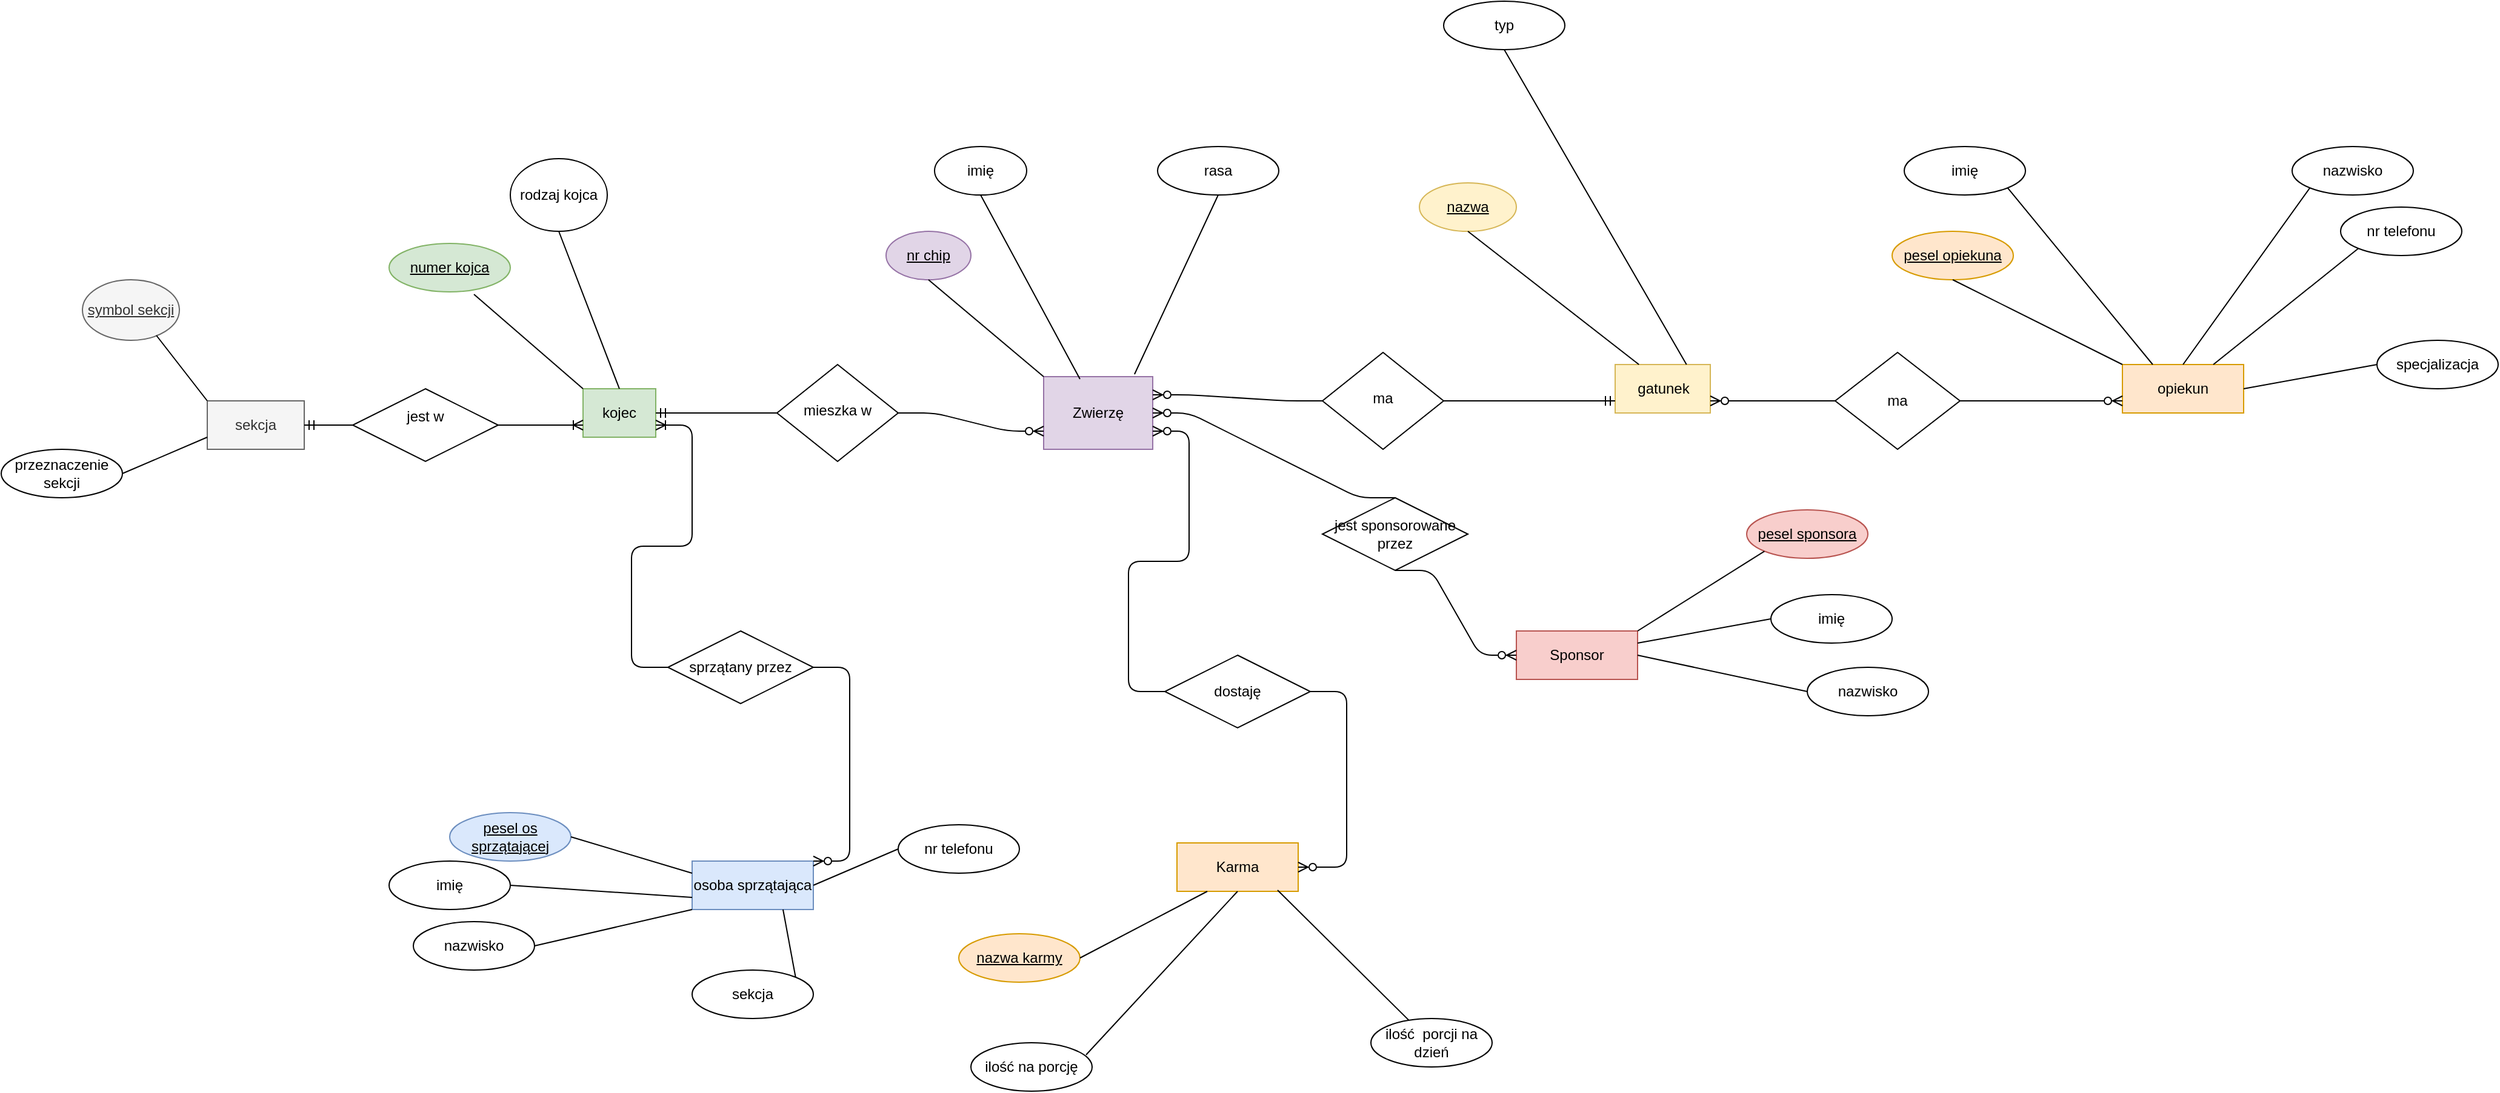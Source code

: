<mxfile version="14.2.5" type="github">
  <diagram id="C5RBs43oDa-KdzZeNtuy" name="Page-1">
    <mxGraphModel dx="2249" dy="1932" grid="1" gridSize="10" guides="1" tooltips="1" connect="1" arrows="1" fold="1" page="1" pageScale="1" pageWidth="827" pageHeight="1169" math="0" shadow="0">
      <root>
        <mxCell id="WIyWlLk6GJQsqaUBKTNV-0" />
        <mxCell id="WIyWlLk6GJQsqaUBKTNV-1" parent="WIyWlLk6GJQsqaUBKTNV-0" />
        <mxCell id="WIyWlLk6GJQsqaUBKTNV-6" value="mieszka w " style="rhombus;whiteSpace=wrap;html=1;shadow=0;fontFamily=Helvetica;fontSize=12;align=center;strokeWidth=1;spacing=6;spacingTop=-4;" parent="WIyWlLk6GJQsqaUBKTNV-1" vertex="1">
          <mxGeometry x="120" y="190" width="100" height="80" as="geometry" />
        </mxCell>
        <mxCell id="WIyWlLk6GJQsqaUBKTNV-10" value="ma" style="rhombus;whiteSpace=wrap;html=1;shadow=0;fontFamily=Helvetica;fontSize=12;align=center;strokeWidth=1;spacing=6;spacingTop=-4;" parent="WIyWlLk6GJQsqaUBKTNV-1" vertex="1">
          <mxGeometry x="570" y="180" width="100" height="80" as="geometry" />
        </mxCell>
        <mxCell id="AtNqJytcrfJLCUg2Z2qq-7" value="ma" style="rhombus;whiteSpace=wrap;html=1;" parent="WIyWlLk6GJQsqaUBKTNV-1" vertex="1">
          <mxGeometry x="993" y="180" width="103" height="80" as="geometry" />
        </mxCell>
        <mxCell id="AtNqJytcrfJLCUg2Z2qq-10" value="Zwierzę" style="rounded=0;whiteSpace=wrap;html=1;fillColor=#e1d5e7;strokeColor=#9673a6;" parent="WIyWlLk6GJQsqaUBKTNV-1" vertex="1">
          <mxGeometry x="340" y="200" width="90" height="60" as="geometry" />
        </mxCell>
        <mxCell id="AtNqJytcrfJLCUg2Z2qq-11" value="kojec" style="rounded=0;whiteSpace=wrap;html=1;fillColor=#d5e8d4;strokeColor=#82b366;" parent="WIyWlLk6GJQsqaUBKTNV-1" vertex="1">
          <mxGeometry x="-40" y="210" width="60" height="40" as="geometry" />
        </mxCell>
        <mxCell id="AtNqJytcrfJLCUg2Z2qq-15" value="" style="edgeStyle=entityRelationEdgeStyle;fontSize=12;html=1;endArrow=ERmandOne;exitX=0;exitY=0.5;exitDx=0;exitDy=0;" parent="WIyWlLk6GJQsqaUBKTNV-1" source="WIyWlLk6GJQsqaUBKTNV-6" target="AtNqJytcrfJLCUg2Z2qq-11" edge="1">
          <mxGeometry width="100" height="100" relative="1" as="geometry">
            <mxPoint x="180" y="440" as="sourcePoint" />
            <mxPoint x="280" y="340" as="targetPoint" />
          </mxGeometry>
        </mxCell>
        <mxCell id="AtNqJytcrfJLCUg2Z2qq-17" value="sekcja" style="rounded=0;whiteSpace=wrap;html=1;fillColor=#f5f5f5;strokeColor=#666666;fontColor=#333333;" parent="WIyWlLk6GJQsqaUBKTNV-1" vertex="1">
          <mxGeometry x="-350" y="220" width="80" height="40" as="geometry" />
        </mxCell>
        <mxCell id="AtNqJytcrfJLCUg2Z2qq-21" value="imię" style="ellipse;whiteSpace=wrap;html=1;" parent="WIyWlLk6GJQsqaUBKTNV-1" vertex="1">
          <mxGeometry x="250" y="10" width="76" height="40" as="geometry" />
        </mxCell>
        <mxCell id="AtNqJytcrfJLCUg2Z2qq-23" value="" style="edgeStyle=entityRelationEdgeStyle;fontSize=12;html=1;endArrow=ERzeroToMany;endFill=1;entryX=0;entryY=0.75;entryDx=0;entryDy=0;exitX=1;exitY=0.5;exitDx=0;exitDy=0;" parent="WIyWlLk6GJQsqaUBKTNV-1" source="WIyWlLk6GJQsqaUBKTNV-6" target="AtNqJytcrfJLCUg2Z2qq-10" edge="1">
          <mxGeometry width="100" height="100" relative="1" as="geometry">
            <mxPoint x="230" y="230" as="sourcePoint" />
            <mxPoint x="330" y="130" as="targetPoint" />
          </mxGeometry>
        </mxCell>
        <mxCell id="AtNqJytcrfJLCUg2Z2qq-26" value="rodzaj kojca" style="ellipse;whiteSpace=wrap;html=1;" parent="WIyWlLk6GJQsqaUBKTNV-1" vertex="1">
          <mxGeometry x="-100" y="20" width="80" height="60" as="geometry" />
        </mxCell>
        <mxCell id="AtNqJytcrfJLCUg2Z2qq-27" value="gatunek" style="rounded=0;whiteSpace=wrap;html=1;fillColor=#fff2cc;strokeColor=#d6b656;" parent="WIyWlLk6GJQsqaUBKTNV-1" vertex="1">
          <mxGeometry x="811.5" y="190" width="78.5" height="40" as="geometry" />
        </mxCell>
        <mxCell id="AtNqJytcrfJLCUg2Z2qq-28" value="" style="edgeStyle=entityRelationEdgeStyle;fontSize=12;html=1;endArrow=ERzeroToMany;endFill=1;exitX=0;exitY=0.5;exitDx=0;exitDy=0;entryX=1;entryY=0.25;entryDx=0;entryDy=0;" parent="WIyWlLk6GJQsqaUBKTNV-1" source="WIyWlLk6GJQsqaUBKTNV-10" target="AtNqJytcrfJLCUg2Z2qq-10" edge="1">
          <mxGeometry width="100" height="100" relative="1" as="geometry">
            <mxPoint x="210" y="470" as="sourcePoint" />
            <mxPoint x="432" y="220" as="targetPoint" />
          </mxGeometry>
        </mxCell>
        <mxCell id="AtNqJytcrfJLCUg2Z2qq-29" value="" style="edgeStyle=entityRelationEdgeStyle;fontSize=12;html=1;endArrow=ERzeroToMany;endFill=1;exitX=0;exitY=0.5;exitDx=0;exitDy=0;entryX=1;entryY=0.75;entryDx=0;entryDy=0;" parent="WIyWlLk6GJQsqaUBKTNV-1" source="AtNqJytcrfJLCUg2Z2qq-7" target="AtNqJytcrfJLCUg2Z2qq-27" edge="1">
          <mxGeometry width="100" height="100" relative="1" as="geometry">
            <mxPoint x="590.75" y="280" as="sourcePoint" />
            <mxPoint x="760" y="260" as="targetPoint" />
          </mxGeometry>
        </mxCell>
        <mxCell id="AtNqJytcrfJLCUg2Z2qq-31" value="&lt;div&gt;jest w&lt;/div&gt;&lt;div&gt;&lt;br&gt;&lt;/div&gt;" style="shape=rhombus;perimeter=rhombusPerimeter;whiteSpace=wrap;html=1;align=center;" parent="WIyWlLk6GJQsqaUBKTNV-1" vertex="1">
          <mxGeometry x="-230" y="210" width="120" height="60" as="geometry" />
        </mxCell>
        <mxCell id="AtNqJytcrfJLCUg2Z2qq-34" value="opiekun" style="whiteSpace=wrap;html=1;align=center;fillColor=#ffe6cc;strokeColor=#d79b00;" parent="WIyWlLk6GJQsqaUBKTNV-1" vertex="1">
          <mxGeometry x="1230" y="190" width="100" height="40" as="geometry" />
        </mxCell>
        <mxCell id="AtNqJytcrfJLCUg2Z2qq-35" value="Sponsor" style="whiteSpace=wrap;html=1;align=center;fillColor=#f8cecc;strokeColor=#b85450;" parent="WIyWlLk6GJQsqaUBKTNV-1" vertex="1">
          <mxGeometry x="730" y="410" width="100" height="40" as="geometry" />
        </mxCell>
        <mxCell id="AtNqJytcrfJLCUg2Z2qq-36" value="osoba sprzątająca" style="whiteSpace=wrap;html=1;align=center;fillColor=#dae8fc;strokeColor=#6c8ebf;" parent="WIyWlLk6GJQsqaUBKTNV-1" vertex="1">
          <mxGeometry x="50" y="600" width="100" height="40" as="geometry" />
        </mxCell>
        <mxCell id="AtNqJytcrfJLCUg2Z2qq-37" value="sprzątany przez" style="shape=rhombus;perimeter=rhombusPerimeter;whiteSpace=wrap;html=1;align=center;" parent="WIyWlLk6GJQsqaUBKTNV-1" vertex="1">
          <mxGeometry x="30" y="410" width="120" height="60" as="geometry" />
        </mxCell>
        <mxCell id="AtNqJytcrfJLCUg2Z2qq-38" value="" style="edgeStyle=entityRelationEdgeStyle;fontSize=12;html=1;endArrow=ERoneToMany;entryX=1;entryY=0.75;entryDx=0;entryDy=0;exitX=0;exitY=0.5;exitDx=0;exitDy=0;" parent="WIyWlLk6GJQsqaUBKTNV-1" source="AtNqJytcrfJLCUg2Z2qq-37" target="AtNqJytcrfJLCUg2Z2qq-11" edge="1">
          <mxGeometry width="100" height="100" relative="1" as="geometry">
            <mxPoint x="210" y="470" as="sourcePoint" />
            <mxPoint x="310" y="370" as="targetPoint" />
          </mxGeometry>
        </mxCell>
        <mxCell id="AtNqJytcrfJLCUg2Z2qq-39" value="" style="edgeStyle=entityRelationEdgeStyle;fontSize=12;html=1;endArrow=ERzeroToMany;endFill=1;exitX=1;exitY=0.5;exitDx=0;exitDy=0;entryX=1;entryY=0;entryDx=0;entryDy=0;" parent="WIyWlLk6GJQsqaUBKTNV-1" source="AtNqJytcrfJLCUg2Z2qq-37" target="AtNqJytcrfJLCUg2Z2qq-36" edge="1">
          <mxGeometry width="100" height="100" relative="1" as="geometry">
            <mxPoint x="210" y="470" as="sourcePoint" />
            <mxPoint x="310" y="370" as="targetPoint" />
          </mxGeometry>
        </mxCell>
        <mxCell id="AtNqJytcrfJLCUg2Z2qq-40" value="" style="edgeStyle=entityRelationEdgeStyle;fontSize=12;html=1;endArrow=ERzeroToMany;endFill=1;entryX=0;entryY=0.75;entryDx=0;entryDy=0;" parent="WIyWlLk6GJQsqaUBKTNV-1" source="AtNqJytcrfJLCUg2Z2qq-7" target="AtNqJytcrfJLCUg2Z2qq-34" edge="1">
          <mxGeometry width="100" height="100" relative="1" as="geometry">
            <mxPoint x="210" y="470" as="sourcePoint" />
            <mxPoint x="310" y="370" as="targetPoint" />
          </mxGeometry>
        </mxCell>
        <mxCell id="AtNqJytcrfJLCUg2Z2qq-42" value="" style="edgeStyle=entityRelationEdgeStyle;fontSize=12;html=1;endArrow=ERmandOne;entryX=1;entryY=0.5;entryDx=0;entryDy=0;exitX=0;exitY=0.5;exitDx=0;exitDy=0;" parent="WIyWlLk6GJQsqaUBKTNV-1" source="AtNqJytcrfJLCUg2Z2qq-31" target="AtNqJytcrfJLCUg2Z2qq-17" edge="1">
          <mxGeometry width="100" height="100" relative="1" as="geometry">
            <mxPoint x="210" y="470" as="sourcePoint" />
            <mxPoint x="310" y="370" as="targetPoint" />
          </mxGeometry>
        </mxCell>
        <mxCell id="AtNqJytcrfJLCUg2Z2qq-43" value="" style="edgeStyle=entityRelationEdgeStyle;fontSize=12;html=1;endArrow=ERmandOne;entryX=0;entryY=0.75;entryDx=0;entryDy=0;exitX=1;exitY=0.5;exitDx=0;exitDy=0;" parent="WIyWlLk6GJQsqaUBKTNV-1" source="WIyWlLk6GJQsqaUBKTNV-10" target="AtNqJytcrfJLCUg2Z2qq-27" edge="1">
          <mxGeometry width="100" height="100" relative="1" as="geometry">
            <mxPoint x="210" y="470" as="sourcePoint" />
            <mxPoint x="310" y="370" as="targetPoint" />
          </mxGeometry>
        </mxCell>
        <mxCell id="AtNqJytcrfJLCUg2Z2qq-44" value="" style="edgeStyle=entityRelationEdgeStyle;fontSize=12;html=1;endArrow=ERoneToMany;entryX=0;entryY=0.75;entryDx=0;entryDy=0;exitX=1;exitY=0.5;exitDx=0;exitDy=0;" parent="WIyWlLk6GJQsqaUBKTNV-1" source="AtNqJytcrfJLCUg2Z2qq-31" target="AtNqJytcrfJLCUg2Z2qq-11" edge="1">
          <mxGeometry width="100" height="100" relative="1" as="geometry">
            <mxPoint x="210" y="470" as="sourcePoint" />
            <mxPoint x="310" y="370" as="targetPoint" />
          </mxGeometry>
        </mxCell>
        <mxCell id="AtNqJytcrfJLCUg2Z2qq-45" value="jest sponsorowane przez" style="shape=rhombus;perimeter=rhombusPerimeter;whiteSpace=wrap;html=1;align=center;" parent="WIyWlLk6GJQsqaUBKTNV-1" vertex="1">
          <mxGeometry x="570" y="300" width="120" height="60" as="geometry" />
        </mxCell>
        <mxCell id="AtNqJytcrfJLCUg2Z2qq-46" value="" style="edgeStyle=entityRelationEdgeStyle;fontSize=12;html=1;endArrow=ERzeroToMany;endFill=1;exitX=0.5;exitY=0;exitDx=0;exitDy=0;entryX=1;entryY=0.5;entryDx=0;entryDy=0;" parent="WIyWlLk6GJQsqaUBKTNV-1" source="AtNqJytcrfJLCUg2Z2qq-45" target="AtNqJytcrfJLCUg2Z2qq-10" edge="1">
          <mxGeometry width="100" height="100" relative="1" as="geometry">
            <mxPoint x="210" y="470" as="sourcePoint" />
            <mxPoint x="510" y="290" as="targetPoint" />
          </mxGeometry>
        </mxCell>
        <mxCell id="AtNqJytcrfJLCUg2Z2qq-47" value="" style="edgeStyle=entityRelationEdgeStyle;fontSize=12;html=1;endArrow=ERzeroToMany;endFill=1;entryX=0;entryY=0.5;entryDx=0;entryDy=0;exitX=0.5;exitY=1;exitDx=0;exitDy=0;" parent="WIyWlLk6GJQsqaUBKTNV-1" source="AtNqJytcrfJLCUg2Z2qq-45" target="AtNqJytcrfJLCUg2Z2qq-35" edge="1">
          <mxGeometry width="100" height="100" relative="1" as="geometry">
            <mxPoint x="210" y="470" as="sourcePoint" />
            <mxPoint x="310" y="370" as="targetPoint" />
          </mxGeometry>
        </mxCell>
        <mxCell id="AtNqJytcrfJLCUg2Z2qq-49" value="numer kojca" style="ellipse;whiteSpace=wrap;html=1;align=center;fontStyle=4;fillColor=#d5e8d4;strokeColor=#82b366;" parent="WIyWlLk6GJQsqaUBKTNV-1" vertex="1">
          <mxGeometry x="-200" y="90" width="100" height="40" as="geometry" />
        </mxCell>
        <mxCell id="AtNqJytcrfJLCUg2Z2qq-50" value="nr chip" style="ellipse;whiteSpace=wrap;html=1;align=center;fontStyle=4;fillColor=#e1d5e7;strokeColor=#9673a6;" parent="WIyWlLk6GJQsqaUBKTNV-1" vertex="1">
          <mxGeometry x="210" y="80" width="70" height="40" as="geometry" />
        </mxCell>
        <mxCell id="AtNqJytcrfJLCUg2Z2qq-51" value="symbol sekcji" style="ellipse;whiteSpace=wrap;html=1;align=center;fontStyle=4;fillColor=#f5f5f5;strokeColor=#666666;fontColor=#333333;" parent="WIyWlLk6GJQsqaUBKTNV-1" vertex="1">
          <mxGeometry x="-453" y="120" width="80" height="50" as="geometry" />
        </mxCell>
        <mxCell id="AtNqJytcrfJLCUg2Z2qq-53" value="nazwa" style="ellipse;whiteSpace=wrap;html=1;align=center;fontStyle=4;fillColor=#fff2cc;strokeColor=#d6b656;" parent="WIyWlLk6GJQsqaUBKTNV-1" vertex="1">
          <mxGeometry x="650" y="40" width="80" height="40" as="geometry" />
        </mxCell>
        <mxCell id="AtNqJytcrfJLCUg2Z2qq-55" value="typ" style="ellipse;whiteSpace=wrap;html=1;align=center;" parent="WIyWlLk6GJQsqaUBKTNV-1" vertex="1">
          <mxGeometry x="670" y="-110" width="100" height="40" as="geometry" />
        </mxCell>
        <mxCell id="AtNqJytcrfJLCUg2Z2qq-57" value="rasa" style="ellipse;whiteSpace=wrap;html=1;align=center;" parent="WIyWlLk6GJQsqaUBKTNV-1" vertex="1">
          <mxGeometry x="434" y="10" width="100" height="40" as="geometry" />
        </mxCell>
        <mxCell id="AtNqJytcrfJLCUg2Z2qq-60" value="pesel opiekuna" style="ellipse;whiteSpace=wrap;html=1;align=center;fontStyle=4;fillColor=#ffe6cc;strokeColor=#d79b00;" parent="WIyWlLk6GJQsqaUBKTNV-1" vertex="1">
          <mxGeometry x="1040" y="80" width="100" height="40" as="geometry" />
        </mxCell>
        <mxCell id="AtNqJytcrfJLCUg2Z2qq-63" value="imię" style="ellipse;whiteSpace=wrap;html=1;align=center;" parent="WIyWlLk6GJQsqaUBKTNV-1" vertex="1">
          <mxGeometry x="1050" y="10" width="100" height="40" as="geometry" />
        </mxCell>
        <mxCell id="AtNqJytcrfJLCUg2Z2qq-64" value="nazwisko" style="ellipse;whiteSpace=wrap;html=1;align=center;" parent="WIyWlLk6GJQsqaUBKTNV-1" vertex="1">
          <mxGeometry x="1370" y="10" width="100" height="40" as="geometry" />
        </mxCell>
        <mxCell id="AtNqJytcrfJLCUg2Z2qq-65" value="nr telefonu" style="ellipse;whiteSpace=wrap;html=1;align=center;" parent="WIyWlLk6GJQsqaUBKTNV-1" vertex="1">
          <mxGeometry x="1410" y="60" width="100" height="40" as="geometry" />
        </mxCell>
        <mxCell id="AtNqJytcrfJLCUg2Z2qq-66" value="specjalizacja" style="ellipse;whiteSpace=wrap;html=1;align=center;" parent="WIyWlLk6GJQsqaUBKTNV-1" vertex="1">
          <mxGeometry x="1440" y="170" width="100" height="40" as="geometry" />
        </mxCell>
        <mxCell id="AtNqJytcrfJLCUg2Z2qq-71" value="Karma" style="whiteSpace=wrap;html=1;align=center;fillColor=#ffe6cc;strokeColor=#d79b00;" parent="WIyWlLk6GJQsqaUBKTNV-1" vertex="1">
          <mxGeometry x="450" y="585" width="100" height="40" as="geometry" />
        </mxCell>
        <mxCell id="AtNqJytcrfJLCUg2Z2qq-72" value="dostaję" style="shape=rhombus;perimeter=rhombusPerimeter;whiteSpace=wrap;html=1;align=center;" parent="WIyWlLk6GJQsqaUBKTNV-1" vertex="1">
          <mxGeometry x="440" y="430" width="120" height="60" as="geometry" />
        </mxCell>
        <mxCell id="AtNqJytcrfJLCUg2Z2qq-73" value="" style="edgeStyle=entityRelationEdgeStyle;fontSize=12;html=1;endArrow=ERzeroToMany;endFill=1;entryX=1;entryY=0.75;entryDx=0;entryDy=0;exitX=0;exitY=0.5;exitDx=0;exitDy=0;" parent="WIyWlLk6GJQsqaUBKTNV-1" source="AtNqJytcrfJLCUg2Z2qq-72" target="AtNqJytcrfJLCUg2Z2qq-10" edge="1">
          <mxGeometry width="100" height="100" relative="1" as="geometry">
            <mxPoint x="190" y="340" as="sourcePoint" />
            <mxPoint x="290" y="240" as="targetPoint" />
          </mxGeometry>
        </mxCell>
        <mxCell id="AtNqJytcrfJLCUg2Z2qq-75" value="" style="edgeStyle=entityRelationEdgeStyle;fontSize=12;html=1;endArrow=ERzeroToMany;endFill=1;entryX=1;entryY=0.5;entryDx=0;entryDy=0;" parent="WIyWlLk6GJQsqaUBKTNV-1" source="AtNqJytcrfJLCUg2Z2qq-72" target="AtNqJytcrfJLCUg2Z2qq-71" edge="1">
          <mxGeometry width="100" height="100" relative="1" as="geometry">
            <mxPoint x="190" y="430" as="sourcePoint" />
            <mxPoint x="290" y="330" as="targetPoint" />
          </mxGeometry>
        </mxCell>
        <mxCell id="AtNqJytcrfJLCUg2Z2qq-76" value="pesel sponsora" style="ellipse;whiteSpace=wrap;html=1;align=center;fontStyle=4;fillColor=#f8cecc;strokeColor=#b85450;" parent="WIyWlLk6GJQsqaUBKTNV-1" vertex="1">
          <mxGeometry x="920" y="310" width="100" height="40" as="geometry" />
        </mxCell>
        <mxCell id="AtNqJytcrfJLCUg2Z2qq-77" value="imię" style="ellipse;whiteSpace=wrap;html=1;align=center;" parent="WIyWlLk6GJQsqaUBKTNV-1" vertex="1">
          <mxGeometry x="940" y="380" width="100" height="40" as="geometry" />
        </mxCell>
        <mxCell id="AtNqJytcrfJLCUg2Z2qq-78" value="nazwisko" style="ellipse;whiteSpace=wrap;html=1;align=center;" parent="WIyWlLk6GJQsqaUBKTNV-1" vertex="1">
          <mxGeometry x="970" y="440" width="100" height="40" as="geometry" />
        </mxCell>
        <mxCell id="AtNqJytcrfJLCUg2Z2qq-82" value="nazwa karmy" style="ellipse;whiteSpace=wrap;html=1;align=center;fontStyle=4;fillColor=#ffe6cc;strokeColor=#d79b00;" parent="WIyWlLk6GJQsqaUBKTNV-1" vertex="1">
          <mxGeometry x="270" y="660" width="100" height="40" as="geometry" />
        </mxCell>
        <mxCell id="AtNqJytcrfJLCUg2Z2qq-83" value="ilość na porcję" style="ellipse;whiteSpace=wrap;html=1;align=center;" parent="WIyWlLk6GJQsqaUBKTNV-1" vertex="1">
          <mxGeometry x="280" y="750" width="100" height="40" as="geometry" />
        </mxCell>
        <mxCell id="AtNqJytcrfJLCUg2Z2qq-84" value="ilość&amp;nbsp; porcji na dzień" style="ellipse;whiteSpace=wrap;html=1;align=center;" parent="WIyWlLk6GJQsqaUBKTNV-1" vertex="1">
          <mxGeometry x="610" y="730" width="100" height="40" as="geometry" />
        </mxCell>
        <mxCell id="AtNqJytcrfJLCUg2Z2qq-88" value="pesel os sprzątającej" style="ellipse;whiteSpace=wrap;html=1;align=center;fontStyle=4;fillColor=#dae8fc;strokeColor=#6c8ebf;" parent="WIyWlLk6GJQsqaUBKTNV-1" vertex="1">
          <mxGeometry x="-150" y="560" width="100" height="40" as="geometry" />
        </mxCell>
        <mxCell id="AtNqJytcrfJLCUg2Z2qq-89" value="imię" style="ellipse;whiteSpace=wrap;html=1;align=center;" parent="WIyWlLk6GJQsqaUBKTNV-1" vertex="1">
          <mxGeometry x="-200" y="600" width="100" height="40" as="geometry" />
        </mxCell>
        <mxCell id="AtNqJytcrfJLCUg2Z2qq-90" value="nazwisko" style="ellipse;whiteSpace=wrap;html=1;align=center;" parent="WIyWlLk6GJQsqaUBKTNV-1" vertex="1">
          <mxGeometry x="-180" y="650" width="100" height="40" as="geometry" />
        </mxCell>
        <mxCell id="AtNqJytcrfJLCUg2Z2qq-91" value="nr telefonu" style="ellipse;whiteSpace=wrap;html=1;align=center;" parent="WIyWlLk6GJQsqaUBKTNV-1" vertex="1">
          <mxGeometry x="220" y="570" width="100" height="40" as="geometry" />
        </mxCell>
        <mxCell id="AtNqJytcrfJLCUg2Z2qq-92" value="sekcja" style="ellipse;whiteSpace=wrap;html=1;align=center;" parent="WIyWlLk6GJQsqaUBKTNV-1" vertex="1">
          <mxGeometry x="50" y="690" width="100" height="40" as="geometry" />
        </mxCell>
        <mxCell id="AtNqJytcrfJLCUg2Z2qq-98" value="przeznaczenie sekcji" style="ellipse;whiteSpace=wrap;html=1;align=center;" parent="WIyWlLk6GJQsqaUBKTNV-1" vertex="1">
          <mxGeometry x="-520" y="260" width="100" height="40" as="geometry" />
        </mxCell>
        <mxCell id="gEE1qbGQ1iS_gHN7Rzo_-0" value="" style="endArrow=none;html=1;rounded=0;entryX=0.5;entryY=0;entryDx=0;entryDy=0;exitX=0.5;exitY=1;exitDx=0;exitDy=0;" edge="1" parent="WIyWlLk6GJQsqaUBKTNV-1" source="AtNqJytcrfJLCUg2Z2qq-26" target="AtNqJytcrfJLCUg2Z2qq-11">
          <mxGeometry relative="1" as="geometry">
            <mxPoint x="-190" y="270" as="sourcePoint" />
            <mxPoint x="-30" y="270" as="targetPoint" />
          </mxGeometry>
        </mxCell>
        <mxCell id="gEE1qbGQ1iS_gHN7Rzo_-1" value="" style="endArrow=none;html=1;rounded=0;entryX=0;entryY=0;entryDx=0;entryDy=0;exitX=0.7;exitY=1.05;exitDx=0;exitDy=0;exitPerimeter=0;" edge="1" parent="WIyWlLk6GJQsqaUBKTNV-1" source="AtNqJytcrfJLCUg2Z2qq-49" target="AtNqJytcrfJLCUg2Z2qq-11">
          <mxGeometry relative="1" as="geometry">
            <mxPoint x="-190" y="270" as="sourcePoint" />
            <mxPoint x="-30" y="270" as="targetPoint" />
          </mxGeometry>
        </mxCell>
        <mxCell id="gEE1qbGQ1iS_gHN7Rzo_-2" value="" style="endArrow=none;html=1;rounded=0;exitX=0.763;exitY=0.92;exitDx=0;exitDy=0;exitPerimeter=0;entryX=0;entryY=0;entryDx=0;entryDy=0;" edge="1" parent="WIyWlLk6GJQsqaUBKTNV-1" source="AtNqJytcrfJLCUg2Z2qq-51" target="AtNqJytcrfJLCUg2Z2qq-17">
          <mxGeometry relative="1" as="geometry">
            <mxPoint x="-190" y="270" as="sourcePoint" />
            <mxPoint x="-30" y="270" as="targetPoint" />
          </mxGeometry>
        </mxCell>
        <mxCell id="gEE1qbGQ1iS_gHN7Rzo_-3" value="" style="endArrow=none;html=1;rounded=0;exitX=1;exitY=0.5;exitDx=0;exitDy=0;entryX=0;entryY=0.75;entryDx=0;entryDy=0;" edge="1" parent="WIyWlLk6GJQsqaUBKTNV-1" source="AtNqJytcrfJLCUg2Z2qq-98" target="AtNqJytcrfJLCUg2Z2qq-17">
          <mxGeometry relative="1" as="geometry">
            <mxPoint x="-190" y="270" as="sourcePoint" />
            <mxPoint x="-30" y="270" as="targetPoint" />
          </mxGeometry>
        </mxCell>
        <mxCell id="gEE1qbGQ1iS_gHN7Rzo_-4" value="" style="endArrow=none;html=1;rounded=0;exitX=0.5;exitY=1;exitDx=0;exitDy=0;entryX=0;entryY=0;entryDx=0;entryDy=0;" edge="1" parent="WIyWlLk6GJQsqaUBKTNV-1" source="AtNqJytcrfJLCUg2Z2qq-50" target="AtNqJytcrfJLCUg2Z2qq-10">
          <mxGeometry relative="1" as="geometry">
            <mxPoint x="430" y="270" as="sourcePoint" />
            <mxPoint x="590" y="270" as="targetPoint" />
          </mxGeometry>
        </mxCell>
        <mxCell id="gEE1qbGQ1iS_gHN7Rzo_-5" value="" style="endArrow=none;html=1;rounded=0;exitX=0.5;exitY=1;exitDx=0;exitDy=0;entryX=0.333;entryY=0.033;entryDx=0;entryDy=0;entryPerimeter=0;" edge="1" parent="WIyWlLk6GJQsqaUBKTNV-1" source="AtNqJytcrfJLCUg2Z2qq-21" target="AtNqJytcrfJLCUg2Z2qq-10">
          <mxGeometry relative="1" as="geometry">
            <mxPoint x="430" y="270" as="sourcePoint" />
            <mxPoint x="590" y="270" as="targetPoint" />
          </mxGeometry>
        </mxCell>
        <mxCell id="gEE1qbGQ1iS_gHN7Rzo_-6" value="" style="endArrow=none;html=1;rounded=0;entryX=0.5;entryY=1;entryDx=0;entryDy=0;exitX=0.833;exitY=-0.033;exitDx=0;exitDy=0;exitPerimeter=0;" edge="1" parent="WIyWlLk6GJQsqaUBKTNV-1" source="AtNqJytcrfJLCUg2Z2qq-10" target="AtNqJytcrfJLCUg2Z2qq-57">
          <mxGeometry relative="1" as="geometry">
            <mxPoint x="430" y="270" as="sourcePoint" />
            <mxPoint x="590" y="270" as="targetPoint" />
          </mxGeometry>
        </mxCell>
        <mxCell id="gEE1qbGQ1iS_gHN7Rzo_-7" value="" style="endArrow=none;html=1;rounded=0;exitX=0.5;exitY=1;exitDx=0;exitDy=0;entryX=0.25;entryY=0;entryDx=0;entryDy=0;" edge="1" parent="WIyWlLk6GJQsqaUBKTNV-1" source="AtNqJytcrfJLCUg2Z2qq-53" target="AtNqJytcrfJLCUg2Z2qq-27">
          <mxGeometry relative="1" as="geometry">
            <mxPoint x="800" y="270" as="sourcePoint" />
            <mxPoint x="960" y="270" as="targetPoint" />
          </mxGeometry>
        </mxCell>
        <mxCell id="gEE1qbGQ1iS_gHN7Rzo_-8" value="" style="endArrow=none;html=1;rounded=0;exitX=0.5;exitY=1;exitDx=0;exitDy=0;entryX=0.75;entryY=0;entryDx=0;entryDy=0;" edge="1" parent="WIyWlLk6GJQsqaUBKTNV-1" source="AtNqJytcrfJLCUg2Z2qq-55" target="AtNqJytcrfJLCUg2Z2qq-27">
          <mxGeometry relative="1" as="geometry">
            <mxPoint x="800" y="270" as="sourcePoint" />
            <mxPoint x="960" y="270" as="targetPoint" />
          </mxGeometry>
        </mxCell>
        <mxCell id="gEE1qbGQ1iS_gHN7Rzo_-9" value="" style="endArrow=none;html=1;rounded=0;exitX=0.5;exitY=1;exitDx=0;exitDy=0;entryX=0;entryY=0;entryDx=0;entryDy=0;" edge="1" parent="WIyWlLk6GJQsqaUBKTNV-1" source="AtNqJytcrfJLCUg2Z2qq-60" target="AtNqJytcrfJLCUg2Z2qq-34">
          <mxGeometry relative="1" as="geometry">
            <mxPoint x="1180" y="270" as="sourcePoint" />
            <mxPoint x="1340" y="270" as="targetPoint" />
          </mxGeometry>
        </mxCell>
        <mxCell id="gEE1qbGQ1iS_gHN7Rzo_-10" value="" style="endArrow=none;html=1;rounded=0;exitX=1;exitY=1;exitDx=0;exitDy=0;entryX=0.25;entryY=0;entryDx=0;entryDy=0;" edge="1" parent="WIyWlLk6GJQsqaUBKTNV-1" source="AtNqJytcrfJLCUg2Z2qq-63" target="AtNqJytcrfJLCUg2Z2qq-34">
          <mxGeometry relative="1" as="geometry">
            <mxPoint x="1180" y="270" as="sourcePoint" />
            <mxPoint x="1340" y="270" as="targetPoint" />
          </mxGeometry>
        </mxCell>
        <mxCell id="gEE1qbGQ1iS_gHN7Rzo_-11" value="" style="endArrow=none;html=1;rounded=0;exitX=0;exitY=1;exitDx=0;exitDy=0;entryX=0.5;entryY=0;entryDx=0;entryDy=0;" edge="1" parent="WIyWlLk6GJQsqaUBKTNV-1" source="AtNqJytcrfJLCUg2Z2qq-64" target="AtNqJytcrfJLCUg2Z2qq-34">
          <mxGeometry relative="1" as="geometry">
            <mxPoint x="1180" y="270" as="sourcePoint" />
            <mxPoint x="1340" y="270" as="targetPoint" />
          </mxGeometry>
        </mxCell>
        <mxCell id="gEE1qbGQ1iS_gHN7Rzo_-12" value="" style="endArrow=none;html=1;rounded=0;entryX=0.75;entryY=0;entryDx=0;entryDy=0;exitX=0;exitY=1;exitDx=0;exitDy=0;" edge="1" parent="WIyWlLk6GJQsqaUBKTNV-1" source="AtNqJytcrfJLCUg2Z2qq-65" target="AtNqJytcrfJLCUg2Z2qq-34">
          <mxGeometry relative="1" as="geometry">
            <mxPoint x="1180" y="270" as="sourcePoint" />
            <mxPoint x="1340" y="270" as="targetPoint" />
          </mxGeometry>
        </mxCell>
        <mxCell id="gEE1qbGQ1iS_gHN7Rzo_-13" value="" style="endArrow=none;html=1;rounded=0;entryX=0;entryY=0.5;entryDx=0;entryDy=0;exitX=1;exitY=0.5;exitDx=0;exitDy=0;" edge="1" parent="WIyWlLk6GJQsqaUBKTNV-1" source="AtNqJytcrfJLCUg2Z2qq-34" target="AtNqJytcrfJLCUg2Z2qq-66">
          <mxGeometry relative="1" as="geometry">
            <mxPoint x="1180" y="270" as="sourcePoint" />
            <mxPoint x="1340" y="270" as="targetPoint" />
          </mxGeometry>
        </mxCell>
        <mxCell id="gEE1qbGQ1iS_gHN7Rzo_-14" value="" style="endArrow=none;html=1;rounded=0;exitX=1;exitY=0;exitDx=0;exitDy=0;entryX=0;entryY=1;entryDx=0;entryDy=0;" edge="1" parent="WIyWlLk6GJQsqaUBKTNV-1" source="AtNqJytcrfJLCUg2Z2qq-35" target="AtNqJytcrfJLCUg2Z2qq-76">
          <mxGeometry relative="1" as="geometry">
            <mxPoint x="860" y="390" as="sourcePoint" />
            <mxPoint x="1020" y="390" as="targetPoint" />
          </mxGeometry>
        </mxCell>
        <mxCell id="gEE1qbGQ1iS_gHN7Rzo_-15" value="" style="endArrow=none;html=1;rounded=0;exitX=1;exitY=0.25;exitDx=0;exitDy=0;" edge="1" parent="WIyWlLk6GJQsqaUBKTNV-1" source="AtNqJytcrfJLCUg2Z2qq-35">
          <mxGeometry relative="1" as="geometry">
            <mxPoint x="860" y="390" as="sourcePoint" />
            <mxPoint x="940" y="400" as="targetPoint" />
          </mxGeometry>
        </mxCell>
        <mxCell id="gEE1qbGQ1iS_gHN7Rzo_-16" value="" style="endArrow=none;html=1;rounded=0;exitX=1;exitY=0.5;exitDx=0;exitDy=0;entryX=0;entryY=0.5;entryDx=0;entryDy=0;" edge="1" parent="WIyWlLk6GJQsqaUBKTNV-1" source="AtNqJytcrfJLCUg2Z2qq-35" target="AtNqJytcrfJLCUg2Z2qq-78">
          <mxGeometry relative="1" as="geometry">
            <mxPoint x="860" y="390" as="sourcePoint" />
            <mxPoint x="1020" y="390" as="targetPoint" />
          </mxGeometry>
        </mxCell>
        <mxCell id="gEE1qbGQ1iS_gHN7Rzo_-17" value="" style="endArrow=none;html=1;rounded=0;exitX=0.83;exitY=0.975;exitDx=0;exitDy=0;exitPerimeter=0;" edge="1" parent="WIyWlLk6GJQsqaUBKTNV-1" source="AtNqJytcrfJLCUg2Z2qq-71" target="AtNqJytcrfJLCUg2Z2qq-84">
          <mxGeometry relative="1" as="geometry">
            <mxPoint x="490" y="480" as="sourcePoint" />
            <mxPoint x="650" y="480" as="targetPoint" />
          </mxGeometry>
        </mxCell>
        <mxCell id="gEE1qbGQ1iS_gHN7Rzo_-18" value="" style="endArrow=none;html=1;rounded=0;exitX=0.5;exitY=1;exitDx=0;exitDy=0;entryX=0.95;entryY=0.25;entryDx=0;entryDy=0;entryPerimeter=0;" edge="1" parent="WIyWlLk6GJQsqaUBKTNV-1" source="AtNqJytcrfJLCUg2Z2qq-71" target="AtNqJytcrfJLCUg2Z2qq-83">
          <mxGeometry relative="1" as="geometry">
            <mxPoint x="490" y="480" as="sourcePoint" />
            <mxPoint x="650" y="480" as="targetPoint" />
          </mxGeometry>
        </mxCell>
        <mxCell id="gEE1qbGQ1iS_gHN7Rzo_-19" value="" style="endArrow=none;html=1;rounded=0;exitX=0.25;exitY=1;exitDx=0;exitDy=0;entryX=1;entryY=0.5;entryDx=0;entryDy=0;" edge="1" parent="WIyWlLk6GJQsqaUBKTNV-1" source="AtNqJytcrfJLCUg2Z2qq-71" target="AtNqJytcrfJLCUg2Z2qq-82">
          <mxGeometry relative="1" as="geometry">
            <mxPoint x="490" y="480" as="sourcePoint" />
            <mxPoint x="650" y="480" as="targetPoint" />
          </mxGeometry>
        </mxCell>
        <mxCell id="gEE1qbGQ1iS_gHN7Rzo_-20" value="" style="endArrow=none;html=1;rounded=0;exitX=1;exitY=0.5;exitDx=0;exitDy=0;entryX=0;entryY=0.5;entryDx=0;entryDy=0;" edge="1" parent="WIyWlLk6GJQsqaUBKTNV-1" source="AtNqJytcrfJLCUg2Z2qq-36" target="AtNqJytcrfJLCUg2Z2qq-91">
          <mxGeometry relative="1" as="geometry">
            <mxPoint x="240" y="480" as="sourcePoint" />
            <mxPoint x="400" y="480" as="targetPoint" />
          </mxGeometry>
        </mxCell>
        <mxCell id="gEE1qbGQ1iS_gHN7Rzo_-21" value="" style="endArrow=none;html=1;rounded=0;exitX=0.75;exitY=1;exitDx=0;exitDy=0;entryX=1;entryY=0;entryDx=0;entryDy=0;" edge="1" parent="WIyWlLk6GJQsqaUBKTNV-1" source="AtNqJytcrfJLCUg2Z2qq-36" target="AtNqJytcrfJLCUg2Z2qq-92">
          <mxGeometry relative="1" as="geometry">
            <mxPoint x="240" y="480" as="sourcePoint" />
            <mxPoint x="400" y="480" as="targetPoint" />
          </mxGeometry>
        </mxCell>
        <mxCell id="gEE1qbGQ1iS_gHN7Rzo_-22" value="" style="endArrow=none;html=1;rounded=0;exitX=1;exitY=0.5;exitDx=0;exitDy=0;entryX=0;entryY=0.25;entryDx=0;entryDy=0;" edge="1" parent="WIyWlLk6GJQsqaUBKTNV-1" source="AtNqJytcrfJLCUg2Z2qq-88" target="AtNqJytcrfJLCUg2Z2qq-36">
          <mxGeometry relative="1" as="geometry">
            <mxPoint x="240" y="480" as="sourcePoint" />
            <mxPoint x="400" y="480" as="targetPoint" />
          </mxGeometry>
        </mxCell>
        <mxCell id="gEE1qbGQ1iS_gHN7Rzo_-23" value="" style="endArrow=none;html=1;rounded=0;exitX=1;exitY=0.5;exitDx=0;exitDy=0;entryX=0;entryY=0.75;entryDx=0;entryDy=0;" edge="1" parent="WIyWlLk6GJQsqaUBKTNV-1" source="AtNqJytcrfJLCUg2Z2qq-89" target="AtNqJytcrfJLCUg2Z2qq-36">
          <mxGeometry relative="1" as="geometry">
            <mxPoint x="240" y="480" as="sourcePoint" />
            <mxPoint x="400" y="480" as="targetPoint" />
          </mxGeometry>
        </mxCell>
        <mxCell id="gEE1qbGQ1iS_gHN7Rzo_-24" value="" style="endArrow=none;html=1;rounded=0;exitX=1;exitY=0.5;exitDx=0;exitDy=0;entryX=0;entryY=1;entryDx=0;entryDy=0;" edge="1" parent="WIyWlLk6GJQsqaUBKTNV-1" source="AtNqJytcrfJLCUg2Z2qq-90" target="AtNqJytcrfJLCUg2Z2qq-36">
          <mxGeometry relative="1" as="geometry">
            <mxPoint x="240" y="480" as="sourcePoint" />
            <mxPoint x="400" y="480" as="targetPoint" />
          </mxGeometry>
        </mxCell>
      </root>
    </mxGraphModel>
  </diagram>
</mxfile>
